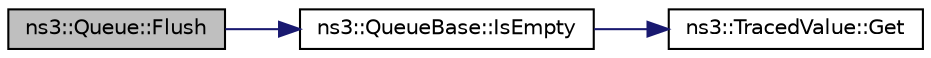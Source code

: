 digraph "ns3::Queue::Flush"
{
  edge [fontname="Helvetica",fontsize="10",labelfontname="Helvetica",labelfontsize="10"];
  node [fontname="Helvetica",fontsize="10",shape=record];
  rankdir="LR";
  Node1 [label="ns3::Queue::Flush",height=0.2,width=0.4,color="black", fillcolor="grey75", style="filled", fontcolor="black"];
  Node1 -> Node2 [color="midnightblue",fontsize="10",style="solid"];
  Node2 [label="ns3::QueueBase::IsEmpty",height=0.2,width=0.4,color="black", fillcolor="white", style="filled",URL="$df/dbd/classns3_1_1QueueBase.html#a734525150fe900cddb75bb04b00d46f6"];
  Node2 -> Node3 [color="midnightblue",fontsize="10",style="solid"];
  Node3 [label="ns3::TracedValue::Get",height=0.2,width=0.4,color="black", fillcolor="white", style="filled",URL="$df/d97/classns3_1_1TracedValue.html#a10fddd1de961ac65acfbeb440a1e8551"];
}
